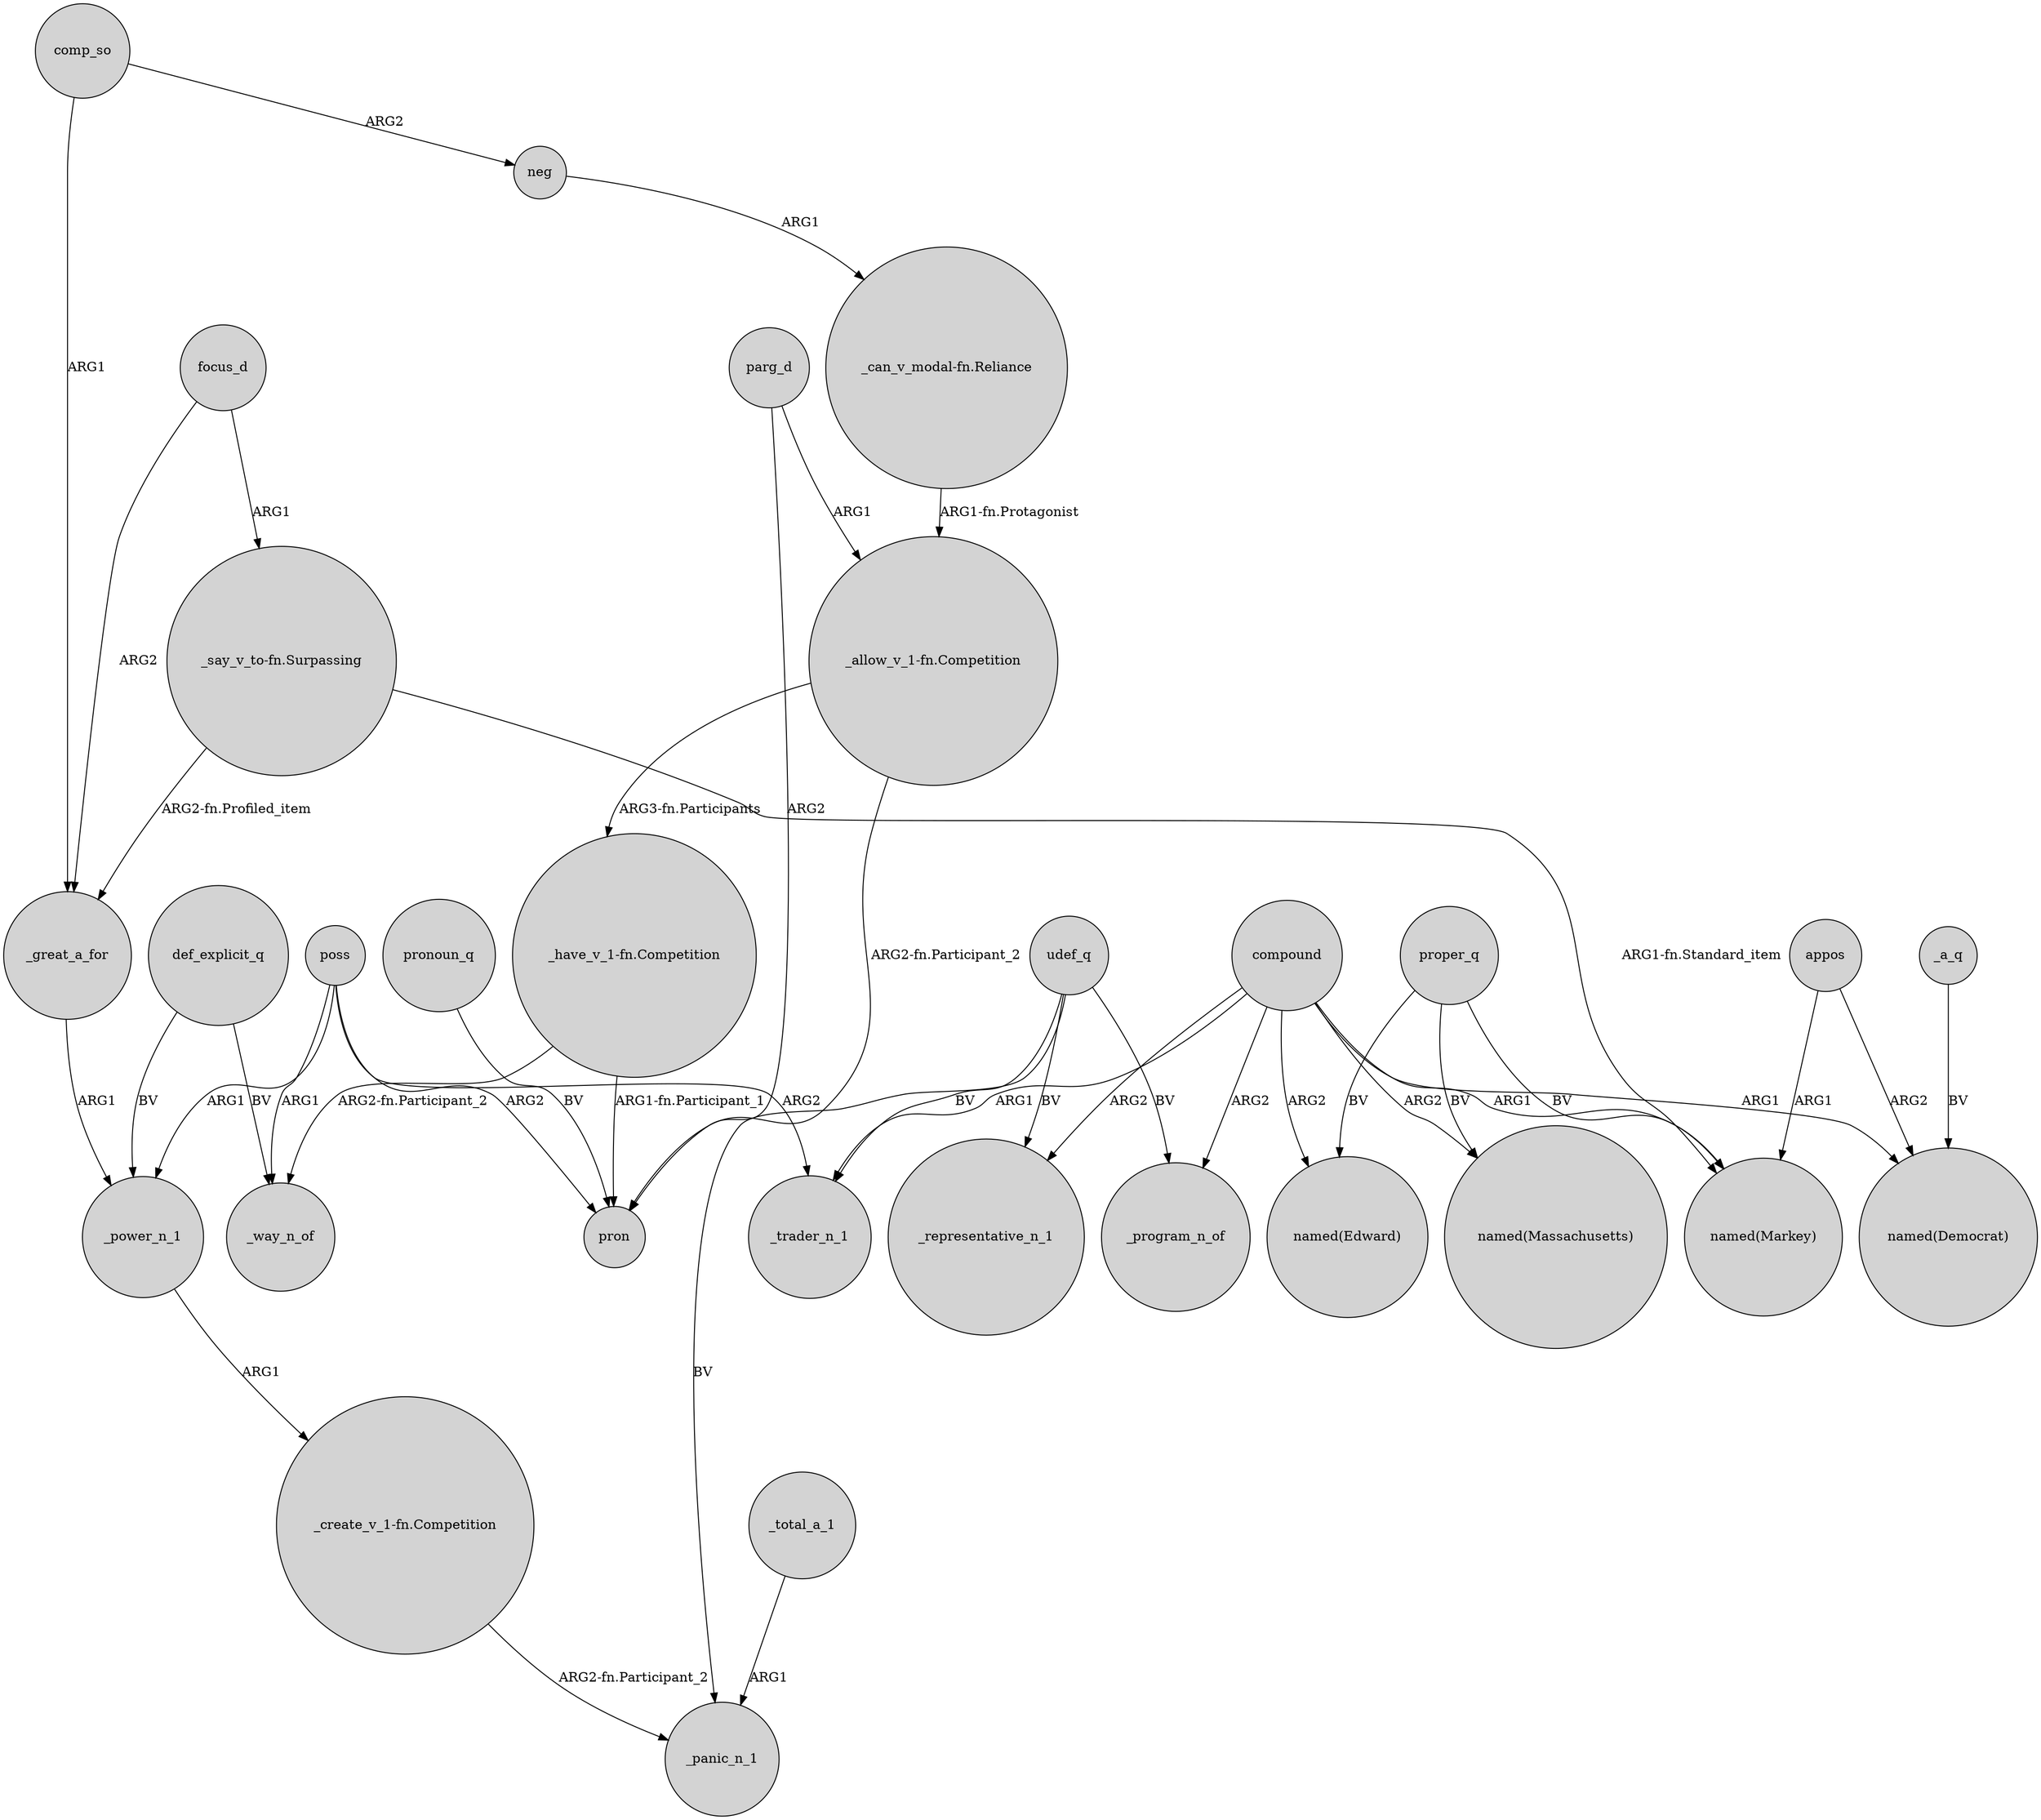 digraph {
	node [shape=circle style=filled]
	proper_q -> "named(Markey)" [label=BV]
	_great_a_for -> _power_n_1 [label=ARG1]
	"_have_v_1-fn.Competition" -> _way_n_of [label="ARG2-fn.Participant_2"]
	def_explicit_q -> _power_n_1 [label=BV]
	udef_q -> _panic_n_1 [label=BV]
	poss -> _way_n_of [label=ARG1]
	"_say_v_to-fn.Surpassing" -> "named(Markey)" [label="ARG1-fn.Standard_item"]
	comp_so -> neg [label=ARG2]
	"_allow_v_1-fn.Competition" -> "_have_v_1-fn.Competition" [label="ARG3-fn.Participants"]
	appos -> "named(Democrat)" [label=ARG2]
	compound -> _trader_n_1 [label=ARG1]
	comp_so -> _great_a_for [label=ARG1]
	proper_q -> "named(Massachusetts)" [label=BV]
	"_have_v_1-fn.Competition" -> pron [label="ARG1-fn.Participant_1"]
	parg_d -> pron [label=ARG2]
	poss -> _power_n_1 [label=ARG1]
	focus_d -> _great_a_for [label=ARG2]
	compound -> "named(Edward)" [label=ARG2]
	neg -> "_can_v_modal-fn.Reliance" [label=ARG1]
	udef_q -> _program_n_of [label=BV]
	parg_d -> "_allow_v_1-fn.Competition" [label=ARG1]
	compound -> "named(Democrat)" [label=ARG1]
	compound -> _program_n_of [label=ARG2]
	pronoun_q -> pron [label=BV]
	udef_q -> _trader_n_1 [label=BV]
	poss -> pron [label=ARG2]
	_power_n_1 -> "_create_v_1-fn.Competition" [label=ARG1]
	appos -> "named(Markey)" [label=ARG1]
	def_explicit_q -> _way_n_of [label=BV]
	udef_q -> _representative_n_1 [label=BV]
	_total_a_1 -> _panic_n_1 [label=ARG1]
	_a_q -> "named(Democrat)" [label=BV]
	"_can_v_modal-fn.Reliance" -> "_allow_v_1-fn.Competition" [label="ARG1-fn.Protagonist"]
	"_say_v_to-fn.Surpassing" -> _great_a_for [label="ARG2-fn.Profiled_item"]
	poss -> _trader_n_1 [label=ARG2]
	"_allow_v_1-fn.Competition" -> pron [label="ARG2-fn.Participant_2"]
	compound -> "named(Markey)" [label=ARG1]
	focus_d -> "_say_v_to-fn.Surpassing" [label=ARG1]
	proper_q -> "named(Edward)" [label=BV]
	compound -> "named(Massachusetts)" [label=ARG2]
	compound -> _representative_n_1 [label=ARG2]
	"_create_v_1-fn.Competition" -> _panic_n_1 [label="ARG2-fn.Participant_2"]
}
